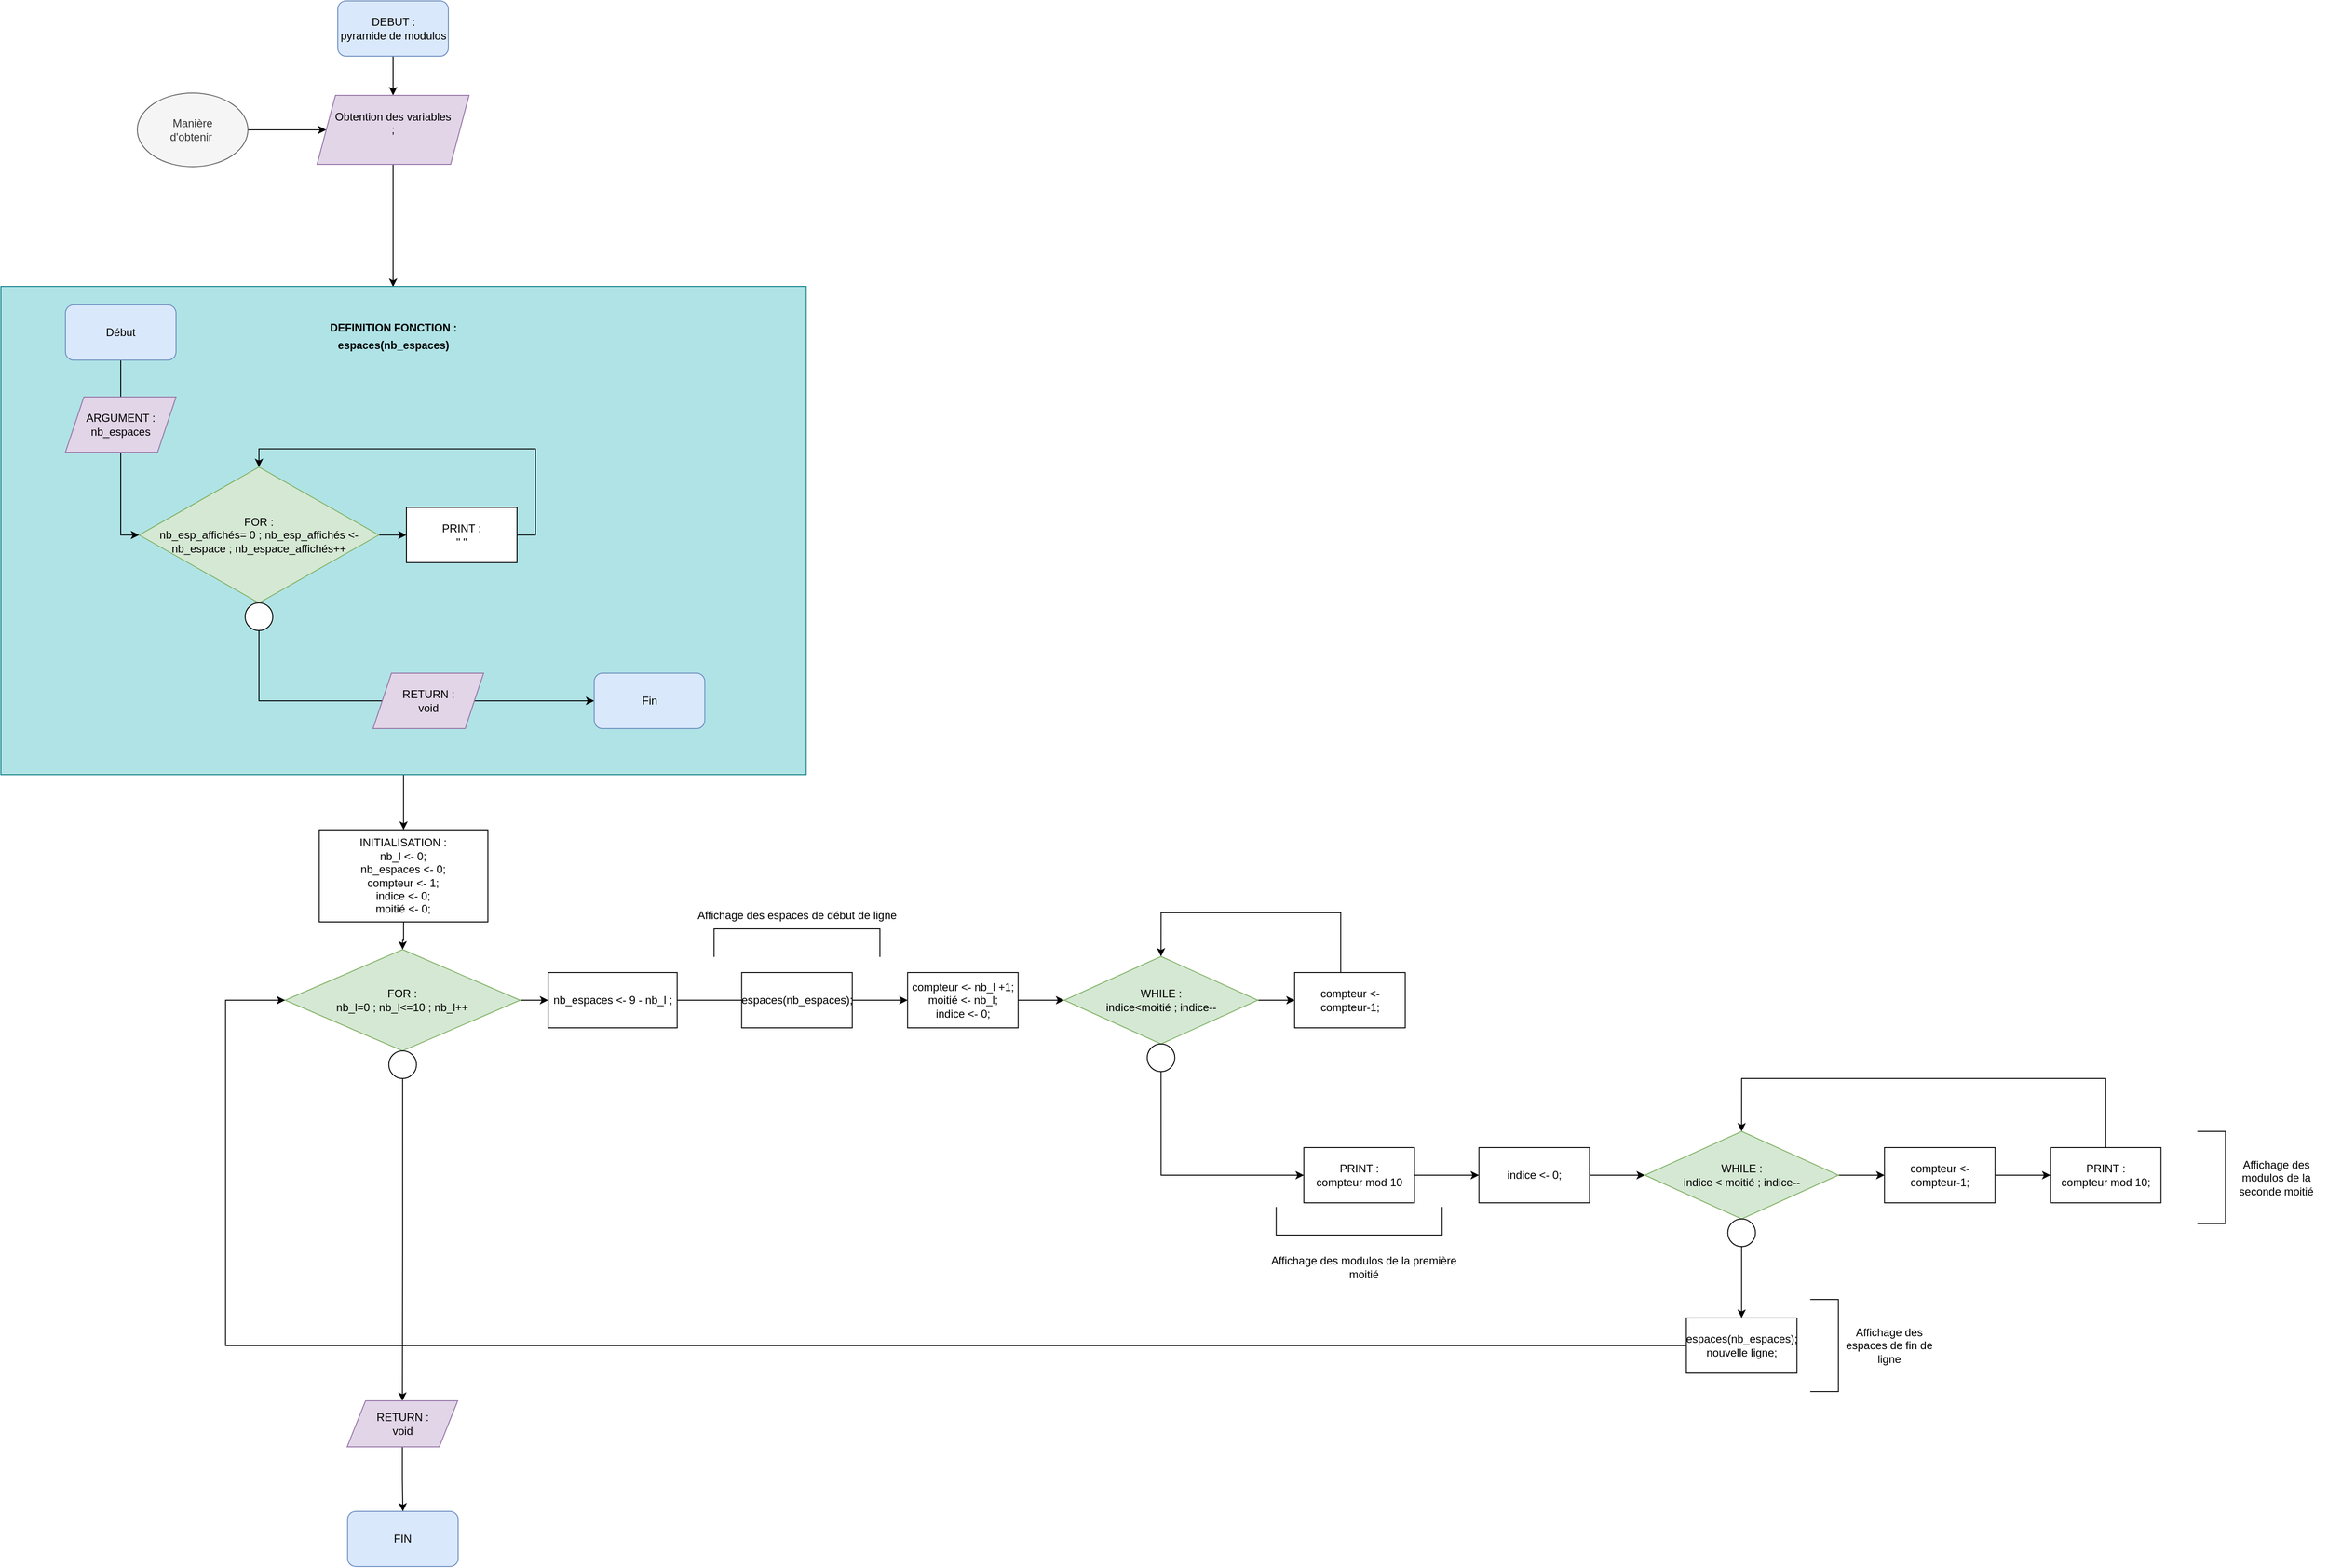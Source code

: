 <mxfile version="13.9.9" type="device"><diagram id="FdwSFXiChmGonRtNuwQc" name="Page-1"><mxGraphModel dx="1501" dy="2080" grid="1" gridSize="10" guides="1" tooltips="1" connect="1" arrows="1" fold="1" page="1" pageScale="1" pageWidth="850" pageHeight="1100" math="0" shadow="0"><root><mxCell id="0"/><mxCell id="1" parent="0"/><mxCell id="qQRSiQUTyzGTWB99rfDE-2" style="edgeStyle=orthogonalEdgeStyle;rounded=0;orthogonalLoop=1;jettySize=auto;html=1;entryX=0.5;entryY=0;entryDx=0;entryDy=0;" edge="1" parent="1" source="qQRSiQUTyzGTWB99rfDE-3" target="qQRSiQUTyzGTWB99rfDE-7"><mxGeometry relative="1" as="geometry"><mxPoint x="758" y="-820" as="targetPoint"/></mxGeometry></mxCell><mxCell id="qQRSiQUTyzGTWB99rfDE-3" value="DEBUT :&lt;br&gt;pyramide de modulos" style="rounded=1;whiteSpace=wrap;html=1;fillColor=#dae8fc;strokeColor=#6c8ebf;" vertex="1" parent="1"><mxGeometry x="695.5" y="-930" width="120" height="60" as="geometry"/></mxCell><mxCell id="qQRSiQUTyzGTWB99rfDE-66" style="edgeStyle=orthogonalEdgeStyle;rounded=0;orthogonalLoop=1;jettySize=auto;html=1;" edge="1" parent="1" source="qQRSiQUTyzGTWB99rfDE-5" target="qQRSiQUTyzGTWB99rfDE-7"><mxGeometry relative="1" as="geometry"/></mxCell><mxCell id="qQRSiQUTyzGTWB99rfDE-5" value="Manière &lt;br&gt;d'obtenir&amp;nbsp;" style="ellipse;whiteSpace=wrap;html=1;fillColor=#f5f5f5;strokeColor=#666666;fontColor=#333333;" vertex="1" parent="1"><mxGeometry x="478" y="-830" width="120" height="80" as="geometry"/></mxCell><mxCell id="qQRSiQUTyzGTWB99rfDE-67" style="edgeStyle=orthogonalEdgeStyle;rounded=0;orthogonalLoop=1;jettySize=auto;html=1;entryX=0.487;entryY=0.001;entryDx=0;entryDy=0;entryPerimeter=0;" edge="1" parent="1" source="qQRSiQUTyzGTWB99rfDE-7" target="qQRSiQUTyzGTWB99rfDE-35"><mxGeometry relative="1" as="geometry"/></mxCell><mxCell id="qQRSiQUTyzGTWB99rfDE-7" value="&lt;span style=&quot;color: rgb(0 , 0 , 0) ; font-family: &amp;#34;helvetica&amp;#34; ; font-size: 12px ; font-style: normal ; font-weight: 400 ; letter-spacing: normal ; text-align: center ; text-indent: 0px ; text-transform: none ; word-spacing: 0px ; display: inline ; float: none&quot;&gt;Obtention des variables&lt;br&gt;;&lt;br&gt;&lt;br&gt;&lt;/span&gt;" style="shape=parallelogram;perimeter=parallelogramPerimeter;whiteSpace=wrap;html=1;fixedSize=1;fillColor=#e1d5e7;strokeColor=#9673a6;" vertex="1" parent="1"><mxGeometry x="673" y="-827.5" width="165" height="75" as="geometry"/></mxCell><mxCell id="qQRSiQUTyzGTWB99rfDE-70" style="edgeStyle=orthogonalEdgeStyle;rounded=0;orthogonalLoop=1;jettySize=auto;html=1;" edge="1" parent="1" source="qQRSiQUTyzGTWB99rfDE-9" target="qQRSiQUTyzGTWB99rfDE-71"><mxGeometry relative="1" as="geometry"><mxPoint x="983.75" y="155" as="targetPoint"/></mxGeometry></mxCell><mxCell id="qQRSiQUTyzGTWB99rfDE-9" value="FOR :&lt;br&gt;nb_l=0 ; nb_l&amp;lt;=10 ; nb_l++" style="rhombus;whiteSpace=wrap;html=1;fillColor=#d5e8d4;strokeColor=#82b366;" vertex="1" parent="1"><mxGeometry x="638.38" y="100" width="255" height="110" as="geometry"/></mxCell><mxCell id="qQRSiQUTyzGTWB99rfDE-107" style="edgeStyle=orthogonalEdgeStyle;rounded=0;orthogonalLoop=1;jettySize=auto;html=1;entryX=0.5;entryY=0;entryDx=0;entryDy=0;" edge="1" parent="1" source="qQRSiQUTyzGTWB99rfDE-15" target="qQRSiQUTyzGTWB99rfDE-34"><mxGeometry relative="1" as="geometry"/></mxCell><mxCell id="qQRSiQUTyzGTWB99rfDE-15" value="" style="ellipse;whiteSpace=wrap;html=1;aspect=fixed;rounded=0;" vertex="1" parent="1"><mxGeometry x="750.88" y="210" width="30" height="30" as="geometry"/></mxCell><mxCell id="qQRSiQUTyzGTWB99rfDE-19" value="FIN" style="rounded=1;whiteSpace=wrap;html=1;fillColor=#dae8fc;strokeColor=#6c8ebf;" vertex="1" parent="1"><mxGeometry x="706.13" y="710" width="120" height="60" as="geometry"/></mxCell><mxCell id="qQRSiQUTyzGTWB99rfDE-106" style="edgeStyle=orthogonalEdgeStyle;rounded=0;orthogonalLoop=1;jettySize=auto;html=1;entryX=0.5;entryY=0;entryDx=0;entryDy=0;" edge="1" parent="1" source="qQRSiQUTyzGTWB99rfDE-34" target="qQRSiQUTyzGTWB99rfDE-19"><mxGeometry relative="1" as="geometry"/></mxCell><mxCell id="qQRSiQUTyzGTWB99rfDE-34" value="RETURN :&lt;br&gt;void" style="shape=parallelogram;perimeter=parallelogramPerimeter;whiteSpace=wrap;html=1;fixedSize=1;rounded=0;fillColor=#e1d5e7;strokeColor=#9673a6;" vertex="1" parent="1"><mxGeometry x="705.63" y="590" width="120" height="50" as="geometry"/></mxCell><mxCell id="qQRSiQUTyzGTWB99rfDE-65" style="edgeStyle=orthogonalEdgeStyle;rounded=0;orthogonalLoop=1;jettySize=auto;html=1;" edge="1" parent="1" source="qQRSiQUTyzGTWB99rfDE-35" target="qQRSiQUTyzGTWB99rfDE-37"><mxGeometry relative="1" as="geometry"/></mxCell><mxCell id="qQRSiQUTyzGTWB99rfDE-35" value="" style="rounded=0;whiteSpace=wrap;html=1;fillColor=#b0e3e6;strokeColor=#0e8088;" vertex="1" parent="1"><mxGeometry x="330" y="-620" width="873.75" height="530" as="geometry"/></mxCell><mxCell id="qQRSiQUTyzGTWB99rfDE-38" style="edgeStyle=orthogonalEdgeStyle;rounded=0;orthogonalLoop=1;jettySize=auto;html=1;entryX=0.5;entryY=0;entryDx=0;entryDy=0;" edge="1" parent="1" source="qQRSiQUTyzGTWB99rfDE-37" target="qQRSiQUTyzGTWB99rfDE-9"><mxGeometry relative="1" as="geometry"/></mxCell><mxCell id="qQRSiQUTyzGTWB99rfDE-37" value="INITIALISATION :&lt;br&gt;nb_l &amp;lt;- 0;&lt;br&gt;nb_espaces &amp;lt;- 0;&lt;br&gt;compteur &amp;lt;- 1;&lt;br&gt;indice &amp;lt;- 0;&lt;br&gt;moitié &amp;lt;- 0;" style="rounded=0;whiteSpace=wrap;html=1;" vertex="1" parent="1"><mxGeometry x="675.38" y="-30" width="183" height="100" as="geometry"/></mxCell><mxCell id="qQRSiQUTyzGTWB99rfDE-43" style="edgeStyle=orthogonalEdgeStyle;rounded=0;orthogonalLoop=1;jettySize=auto;html=1;" edge="1" parent="1" source="qQRSiQUTyzGTWB99rfDE-41" target="qQRSiQUTyzGTWB99rfDE-44"><mxGeometry relative="1" as="geometry"><mxPoint x="830" y="-350.12" as="targetPoint"/></mxGeometry></mxCell><mxCell id="qQRSiQUTyzGTWB99rfDE-41" value="FOR :&lt;br&gt;nb_esp_affichés= 0 ; nb_esp_affichés &amp;lt;- nb_espace ; nb_espace_affichés++" style="rhombus;whiteSpace=wrap;html=1;fillColor=#d5e8d4;strokeColor=#82b366;" vertex="1" parent="1"><mxGeometry x="480" y="-423.87" width="260" height="147.5" as="geometry"/></mxCell><mxCell id="qQRSiQUTyzGTWB99rfDE-45" style="edgeStyle=orthogonalEdgeStyle;rounded=0;orthogonalLoop=1;jettySize=auto;html=1;exitX=1;exitY=0.5;exitDx=0;exitDy=0;entryX=0.5;entryY=0;entryDx=0;entryDy=0;" edge="1" parent="1" source="qQRSiQUTyzGTWB99rfDE-44" target="qQRSiQUTyzGTWB99rfDE-41"><mxGeometry relative="1" as="geometry"><mxPoint x="1010" y="-147.62" as="targetPoint"/><Array as="points"><mxPoint x="910" y="-349.62"/><mxPoint x="910" y="-443.62"/><mxPoint x="610" y="-443.62"/></Array></mxGeometry></mxCell><mxCell id="qQRSiQUTyzGTWB99rfDE-44" value="PRINT :&lt;br&gt;&quot; &quot;" style="rounded=0;whiteSpace=wrap;html=1;" vertex="1" parent="1"><mxGeometry x="770" y="-380.12" width="120" height="60" as="geometry"/></mxCell><mxCell id="qQRSiQUTyzGTWB99rfDE-64" style="edgeStyle=orthogonalEdgeStyle;rounded=0;orthogonalLoop=1;jettySize=auto;html=1;entryX=0;entryY=0.5;entryDx=0;entryDy=0;" edge="1" parent="1" source="qQRSiQUTyzGTWB99rfDE-46" target="qQRSiQUTyzGTWB99rfDE-63"><mxGeometry relative="1" as="geometry"><Array as="points"><mxPoint x="610" y="-170"/></Array></mxGeometry></mxCell><mxCell id="qQRSiQUTyzGTWB99rfDE-46" value="" style="ellipse;whiteSpace=wrap;html=1;aspect=fixed;" vertex="1" parent="1"><mxGeometry x="595" y="-276.37" width="30" height="30" as="geometry"/></mxCell><mxCell id="qQRSiQUTyzGTWB99rfDE-54" value="&lt;h3&gt;&lt;sub style=&quot;line-height: 11.7px&quot;&gt;DEFINITION FONCTION :&lt;br&gt;espaces(nb_espaces)&lt;/sub&gt;&lt;/h3&gt;" style="text;html=1;strokeColor=none;fillColor=none;align=center;verticalAlign=middle;whiteSpace=wrap;rounded=0;" vertex="1" parent="1"><mxGeometry x="665.5" y="-600" width="180" height="60" as="geometry"/></mxCell><mxCell id="qQRSiQUTyzGTWB99rfDE-61" style="edgeStyle=orthogonalEdgeStyle;rounded=0;orthogonalLoop=1;jettySize=auto;html=1;entryX=0;entryY=0.5;entryDx=0;entryDy=0;" edge="1" parent="1" source="qQRSiQUTyzGTWB99rfDE-60" target="qQRSiQUTyzGTWB99rfDE-41"><mxGeometry relative="1" as="geometry"/></mxCell><mxCell id="qQRSiQUTyzGTWB99rfDE-60" value="Début" style="rounded=1;whiteSpace=wrap;html=1;fillColor=#dae8fc;strokeColor=#6c8ebf;" vertex="1" parent="1"><mxGeometry x="400" y="-600" width="120" height="60" as="geometry"/></mxCell><mxCell id="qQRSiQUTyzGTWB99rfDE-63" value="Fin" style="rounded=1;whiteSpace=wrap;html=1;fillColor=#dae8fc;strokeColor=#6c8ebf;" vertex="1" parent="1"><mxGeometry x="973.75" y="-200" width="120" height="60" as="geometry"/></mxCell><mxCell id="qQRSiQUTyzGTWB99rfDE-68" value="ARGUMENT :&lt;br&gt;nb_espaces" style="shape=parallelogram;perimeter=parallelogramPerimeter;whiteSpace=wrap;html=1;fixedSize=1;fillColor=#e1d5e7;strokeColor=#9673a6;" vertex="1" parent="1"><mxGeometry x="400" y="-500" width="120" height="60" as="geometry"/></mxCell><mxCell id="qQRSiQUTyzGTWB99rfDE-69" value="RETURN :&lt;br&gt;void" style="shape=parallelogram;perimeter=parallelogramPerimeter;whiteSpace=wrap;html=1;fixedSize=1;fillColor=#e1d5e7;strokeColor=#9673a6;" vertex="1" parent="1"><mxGeometry x="733.75" y="-200" width="120" height="60" as="geometry"/></mxCell><mxCell id="qQRSiQUTyzGTWB99rfDE-72" style="edgeStyle=orthogonalEdgeStyle;rounded=0;orthogonalLoop=1;jettySize=auto;html=1;" edge="1" parent="1" source="qQRSiQUTyzGTWB99rfDE-71" target="qQRSiQUTyzGTWB99rfDE-73"><mxGeometry relative="1" as="geometry"><mxPoint x="1113.75" y="155" as="targetPoint"/></mxGeometry></mxCell><mxCell id="qQRSiQUTyzGTWB99rfDE-71" value="nb_espaces &amp;lt;- 9 - nb_l ;" style="rounded=0;whiteSpace=wrap;html=1;" vertex="1" parent="1"><mxGeometry x="923.75" y="125" width="140" height="60" as="geometry"/></mxCell><mxCell id="qQRSiQUTyzGTWB99rfDE-74" style="edgeStyle=orthogonalEdgeStyle;rounded=0;orthogonalLoop=1;jettySize=auto;html=1;" edge="1" parent="1" source="qQRSiQUTyzGTWB99rfDE-73" target="qQRSiQUTyzGTWB99rfDE-75"><mxGeometry relative="1" as="geometry"><mxPoint x="1523.75" y="155" as="targetPoint"/></mxGeometry></mxCell><mxCell id="qQRSiQUTyzGTWB99rfDE-73" value="compteur &amp;lt;- nb_l +1;&lt;br&gt;moitié &amp;lt;- nb_l;&lt;br&gt;indice &amp;lt;- 0;" style="rounded=0;whiteSpace=wrap;html=1;" vertex="1" parent="1"><mxGeometry x="1313.75" y="125" width="120" height="60" as="geometry"/></mxCell><mxCell id="qQRSiQUTyzGTWB99rfDE-76" style="edgeStyle=orthogonalEdgeStyle;rounded=0;orthogonalLoop=1;jettySize=auto;html=1;" edge="1" parent="1" source="qQRSiQUTyzGTWB99rfDE-75" target="qQRSiQUTyzGTWB99rfDE-77"><mxGeometry relative="1" as="geometry"><mxPoint x="1793.75" y="155" as="targetPoint"/></mxGeometry></mxCell><mxCell id="qQRSiQUTyzGTWB99rfDE-75" value="WHILE :&lt;br&gt;indice&amp;lt;moitié ; indice--" style="rhombus;whiteSpace=wrap;html=1;fillColor=#d5e8d4;strokeColor=#82b366;" vertex="1" parent="1"><mxGeometry x="1483.75" y="107.5" width="210" height="95" as="geometry"/></mxCell><mxCell id="qQRSiQUTyzGTWB99rfDE-89" style="edgeStyle=orthogonalEdgeStyle;rounded=0;orthogonalLoop=1;jettySize=auto;html=1;entryX=0.5;entryY=0;entryDx=0;entryDy=0;" edge="1" parent="1" source="qQRSiQUTyzGTWB99rfDE-77" target="qQRSiQUTyzGTWB99rfDE-75"><mxGeometry relative="1" as="geometry"><Array as="points"><mxPoint x="1783.75" y="60"/><mxPoint x="1588.75" y="60"/></Array></mxGeometry></mxCell><mxCell id="qQRSiQUTyzGTWB99rfDE-77" value="compteur &amp;lt;- compteur-1;&lt;br&gt;" style="rounded=0;whiteSpace=wrap;html=1;" vertex="1" parent="1"><mxGeometry x="1733.75" y="125" width="120" height="60" as="geometry"/></mxCell><mxCell id="qQRSiQUTyzGTWB99rfDE-91" style="edgeStyle=orthogonalEdgeStyle;rounded=0;orthogonalLoop=1;jettySize=auto;html=1;" edge="1" parent="1" source="qQRSiQUTyzGTWB99rfDE-79" target="qQRSiQUTyzGTWB99rfDE-92"><mxGeometry relative="1" as="geometry"><mxPoint x="1963.75" y="345" as="targetPoint"/></mxGeometry></mxCell><mxCell id="qQRSiQUTyzGTWB99rfDE-79" value="PRINT :&lt;br&gt;compteur mod 10" style="rounded=0;whiteSpace=wrap;html=1;" vertex="1" parent="1"><mxGeometry x="1743.75" y="315" width="120" height="60" as="geometry"/></mxCell><mxCell id="qQRSiQUTyzGTWB99rfDE-80" value="espaces(nb_espaces);" style="rounded=0;whiteSpace=wrap;html=1;" vertex="1" parent="1"><mxGeometry x="1133.75" y="125" width="120" height="60" as="geometry"/></mxCell><mxCell id="qQRSiQUTyzGTWB99rfDE-81" value="" style="shape=partialRectangle;whiteSpace=wrap;html=1;bottom=1;right=1;left=1;top=0;fillColor=none;routingCenterX=-0.5;direction=west;" vertex="1" parent="1"><mxGeometry x="1103.75" y="77.5" width="180" height="30" as="geometry"/></mxCell><mxCell id="qQRSiQUTyzGTWB99rfDE-82" value="Affichage des espaces de début de ligne" style="text;html=1;strokeColor=none;fillColor=none;align=center;verticalAlign=middle;whiteSpace=wrap;rounded=0;" vertex="1" parent="1"><mxGeometry x="1078.75" y="47.5" width="230" height="30" as="geometry"/></mxCell><mxCell id="qQRSiQUTyzGTWB99rfDE-83" value="" style="shape=partialRectangle;whiteSpace=wrap;html=1;bottom=1;right=1;left=1;top=0;fillColor=none;routingCenterX=-0.5;direction=east;" vertex="1" parent="1"><mxGeometry x="1713.75" y="380" width="180" height="30" as="geometry"/></mxCell><mxCell id="qQRSiQUTyzGTWB99rfDE-84" value="Affichage des modulos de la première moitié" style="text;html=1;strokeColor=none;fillColor=none;align=center;verticalAlign=middle;whiteSpace=wrap;rounded=0;" vertex="1" parent="1"><mxGeometry x="1693.75" y="430" width="230" height="30" as="geometry"/></mxCell><mxCell id="qQRSiQUTyzGTWB99rfDE-90" style="edgeStyle=orthogonalEdgeStyle;rounded=0;orthogonalLoop=1;jettySize=auto;html=1;entryX=0;entryY=0.5;entryDx=0;entryDy=0;" edge="1" parent="1" source="qQRSiQUTyzGTWB99rfDE-86" target="qQRSiQUTyzGTWB99rfDE-79"><mxGeometry relative="1" as="geometry"><Array as="points"><mxPoint x="1588.75" y="345"/></Array></mxGeometry></mxCell><mxCell id="qQRSiQUTyzGTWB99rfDE-86" value="" style="ellipse;whiteSpace=wrap;html=1;aspect=fixed;rounded=0;" vertex="1" parent="1"><mxGeometry x="1573.75" y="202.5" width="30" height="30" as="geometry"/></mxCell><mxCell id="qQRSiQUTyzGTWB99rfDE-93" style="edgeStyle=orthogonalEdgeStyle;rounded=0;orthogonalLoop=1;jettySize=auto;html=1;" edge="1" parent="1" source="qQRSiQUTyzGTWB99rfDE-92" target="qQRSiQUTyzGTWB99rfDE-94"><mxGeometry relative="1" as="geometry"><mxPoint x="2183.75" y="345" as="targetPoint"/></mxGeometry></mxCell><mxCell id="qQRSiQUTyzGTWB99rfDE-92" value="indice &amp;lt;- 0;" style="rounded=0;whiteSpace=wrap;html=1;" vertex="1" parent="1"><mxGeometry x="1933.75" y="315" width="120" height="60" as="geometry"/></mxCell><mxCell id="qQRSiQUTyzGTWB99rfDE-95" style="edgeStyle=orthogonalEdgeStyle;rounded=0;orthogonalLoop=1;jettySize=auto;html=1;" edge="1" parent="1" source="qQRSiQUTyzGTWB99rfDE-94" target="qQRSiQUTyzGTWB99rfDE-96"><mxGeometry relative="1" as="geometry"><mxPoint x="2433.75" y="345" as="targetPoint"/></mxGeometry></mxCell><mxCell id="qQRSiQUTyzGTWB99rfDE-94" value="WHILE :&lt;br&gt;indice &amp;lt; moitié ; indice--" style="rhombus;whiteSpace=wrap;html=1;fillColor=#d5e8d4;strokeColor=#82b366;" vertex="1" parent="1"><mxGeometry x="2113.75" y="297.5" width="210" height="95" as="geometry"/></mxCell><mxCell id="qQRSiQUTyzGTWB99rfDE-97" style="edgeStyle=orthogonalEdgeStyle;rounded=0;orthogonalLoop=1;jettySize=auto;html=1;" edge="1" parent="1" source="qQRSiQUTyzGTWB99rfDE-96" target="qQRSiQUTyzGTWB99rfDE-98"><mxGeometry relative="1" as="geometry"><mxPoint x="2613.75" y="345" as="targetPoint"/></mxGeometry></mxCell><mxCell id="qQRSiQUTyzGTWB99rfDE-96" value="compteur &amp;lt;- compteur-1;" style="rounded=0;whiteSpace=wrap;html=1;" vertex="1" parent="1"><mxGeometry x="2373.75" y="315" width="120" height="60" as="geometry"/></mxCell><mxCell id="qQRSiQUTyzGTWB99rfDE-100" style="edgeStyle=orthogonalEdgeStyle;rounded=0;orthogonalLoop=1;jettySize=auto;html=1;entryX=0.5;entryY=0;entryDx=0;entryDy=0;" edge="1" parent="1" source="qQRSiQUTyzGTWB99rfDE-98" target="qQRSiQUTyzGTWB99rfDE-94"><mxGeometry relative="1" as="geometry"><Array as="points"><mxPoint x="2613.75" y="240"/><mxPoint x="2218.75" y="240"/></Array></mxGeometry></mxCell><mxCell id="qQRSiQUTyzGTWB99rfDE-98" value="PRINT :&lt;br&gt;compteur mod 10;" style="rounded=0;whiteSpace=wrap;html=1;" vertex="1" parent="1"><mxGeometry x="2553.75" y="315" width="120" height="60" as="geometry"/></mxCell><mxCell id="qQRSiQUTyzGTWB99rfDE-103" style="edgeStyle=orthogonalEdgeStyle;rounded=0;orthogonalLoop=1;jettySize=auto;html=1;" edge="1" parent="1" source="qQRSiQUTyzGTWB99rfDE-99" target="qQRSiQUTyzGTWB99rfDE-104"><mxGeometry relative="1" as="geometry"><mxPoint x="2218.75" y="530" as="targetPoint"/></mxGeometry></mxCell><mxCell id="qQRSiQUTyzGTWB99rfDE-99" value="" style="ellipse;whiteSpace=wrap;html=1;aspect=fixed;" vertex="1" parent="1"><mxGeometry x="2203.75" y="392.5" width="30" height="30" as="geometry"/></mxCell><mxCell id="qQRSiQUTyzGTWB99rfDE-101" value="" style="shape=partialRectangle;whiteSpace=wrap;html=1;bottom=1;right=1;left=1;top=0;fillColor=none;routingCenterX=-0.5;direction=north;" vertex="1" parent="1"><mxGeometry x="2713.75" y="297.5" width="30" height="100" as="geometry"/></mxCell><mxCell id="qQRSiQUTyzGTWB99rfDE-102" value="Affichage des modulos de la seconde moitié" style="text;html=1;strokeColor=none;fillColor=none;align=center;verticalAlign=middle;whiteSpace=wrap;rounded=0;" vertex="1" parent="1"><mxGeometry x="2743.75" y="302.5" width="110" height="90" as="geometry"/></mxCell><mxCell id="qQRSiQUTyzGTWB99rfDE-105" style="edgeStyle=orthogonalEdgeStyle;rounded=0;orthogonalLoop=1;jettySize=auto;html=1;entryX=0;entryY=0.5;entryDx=0;entryDy=0;" edge="1" parent="1" source="qQRSiQUTyzGTWB99rfDE-104" target="qQRSiQUTyzGTWB99rfDE-9"><mxGeometry relative="1" as="geometry"><Array as="points"><mxPoint x="573.75" y="530"/><mxPoint x="573.75" y="155"/></Array></mxGeometry></mxCell><mxCell id="qQRSiQUTyzGTWB99rfDE-104" value="espaces(nb_espaces);&lt;br&gt;nouvelle ligne;" style="rounded=0;whiteSpace=wrap;html=1;" vertex="1" parent="1"><mxGeometry x="2158.75" y="500" width="120" height="60" as="geometry"/></mxCell><mxCell id="qQRSiQUTyzGTWB99rfDE-108" value="" style="shape=partialRectangle;whiteSpace=wrap;html=1;bottom=1;right=1;left=1;top=0;fillColor=none;routingCenterX=-0.5;direction=north;" vertex="1" parent="1"><mxGeometry x="2293.75" y="480" width="30" height="100" as="geometry"/></mxCell><mxCell id="qQRSiQUTyzGTWB99rfDE-109" value="Affichage des espaces de fin de ligne" style="text;html=1;strokeColor=none;fillColor=none;align=center;verticalAlign=middle;whiteSpace=wrap;rounded=0;" vertex="1" parent="1"><mxGeometry x="2323.75" y="485" width="110" height="90" as="geometry"/></mxCell></root></mxGraphModel></diagram></mxfile>
